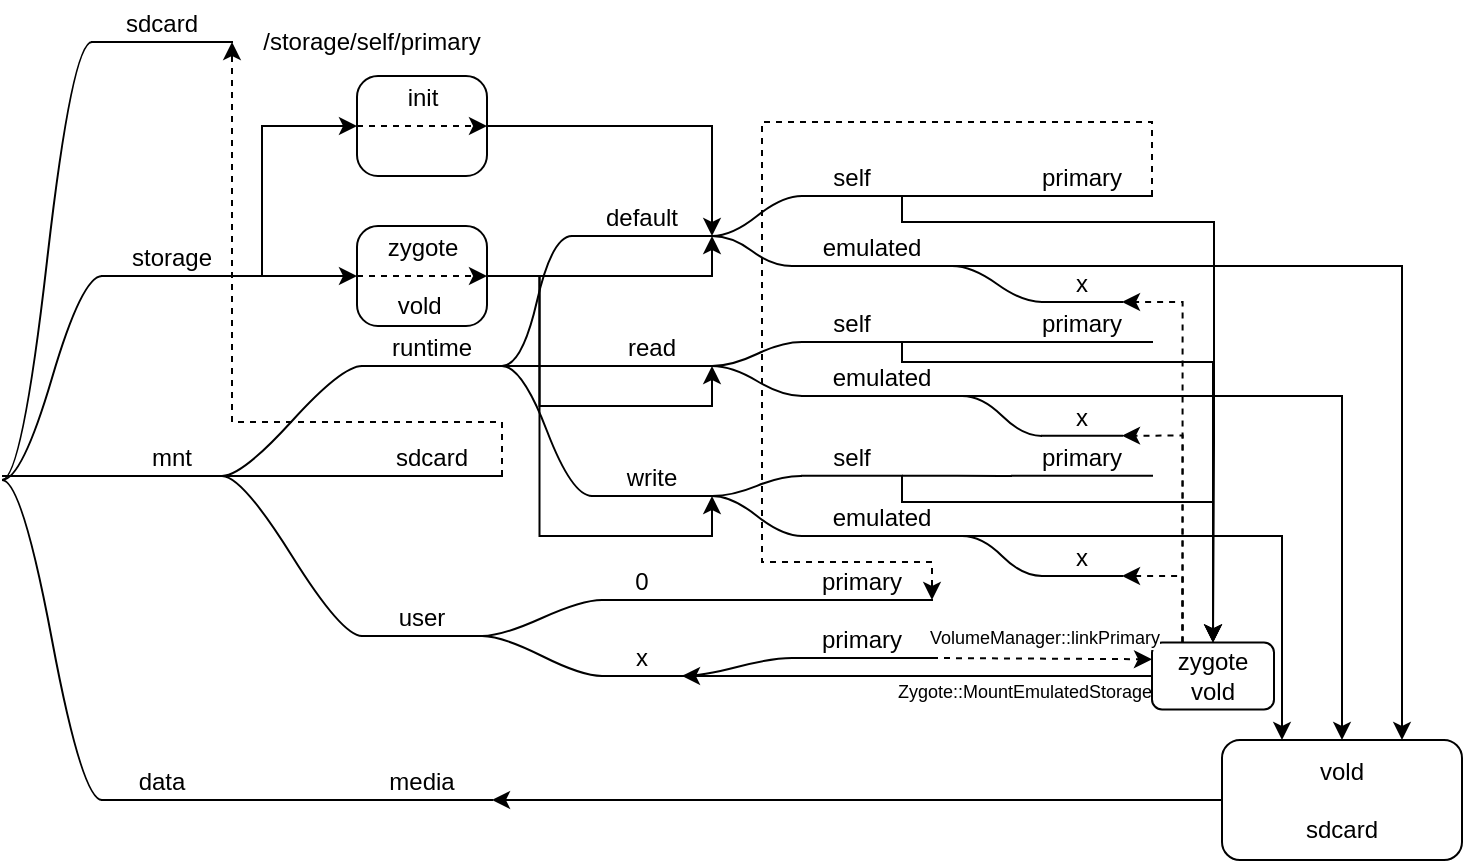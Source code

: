 <mxfile version="13.8.5" type="github">
  <diagram id="6JwGHGVocwXZkzMCrswH" name="Page-1">
    <mxGraphModel dx="513" dy="408" grid="1" gridSize="10" guides="1" tooltips="1" connect="1" arrows="1" fold="1" page="1" pageScale="1" pageWidth="850" pageHeight="1100" math="0" shadow="0">
      <root>
        <mxCell id="0" />
        <mxCell id="1" parent="0" />
        <mxCell id="CsnrQh9HoF27jer_LtWM-1" value="sdcard" style="whiteSpace=wrap;html=1;shape=partialRectangle;top=0;left=0;bottom=1;right=0;points=[[0,1],[1,1]];fillColor=none;align=center;verticalAlign=bottom;routingCenterY=0.5;snapToPoint=1;recursiveResize=0;autosize=1;treeFolding=1;treeMoving=1;newEdgeStyle={&quot;edgeStyle&quot;:&quot;entityRelationEdgeStyle&quot;,&quot;startArrow&quot;:&quot;none&quot;,&quot;endArrow&quot;:&quot;none&quot;,&quot;segment&quot;:10,&quot;curved&quot;:1};" vertex="1" parent="1">
          <mxGeometry x="85" y="30" width="70" height="20" as="geometry" />
        </mxCell>
        <mxCell id="CsnrQh9HoF27jer_LtWM-2" value="" style="edgeStyle=entityRelationEdgeStyle;startArrow=none;endArrow=none;segment=10;curved=1;" edge="1" target="CsnrQh9HoF27jer_LtWM-1" parent="1">
          <mxGeometry relative="1" as="geometry">
            <mxPoint x="40" y="269" as="sourcePoint" />
          </mxGeometry>
        </mxCell>
        <mxCell id="CsnrQh9HoF27jer_LtWM-42" style="edgeStyle=orthogonalEdgeStyle;rounded=0;orthogonalLoop=1;jettySize=auto;html=1;exitX=1;exitY=1;exitDx=0;exitDy=0;entryX=0;entryY=0.5;entryDx=0;entryDy=0;" edge="1" parent="1" source="CsnrQh9HoF27jer_LtWM-3" target="CsnrQh9HoF27jer_LtWM-41">
          <mxGeometry relative="1" as="geometry">
            <Array as="points">
              <mxPoint x="170" y="167" />
              <mxPoint x="170" y="92" />
            </Array>
          </mxGeometry>
        </mxCell>
        <mxCell id="CsnrQh9HoF27jer_LtWM-47" style="edgeStyle=orthogonalEdgeStyle;rounded=0;orthogonalLoop=1;jettySize=auto;html=1;exitX=1;exitY=1;exitDx=0;exitDy=0;entryX=0;entryY=0.5;entryDx=0;entryDy=0;" edge="1" parent="1" source="CsnrQh9HoF27jer_LtWM-3" target="CsnrQh9HoF27jer_LtWM-46">
          <mxGeometry relative="1" as="geometry">
            <Array as="points">
              <mxPoint x="200" y="167" />
              <mxPoint x="200" y="167" />
            </Array>
          </mxGeometry>
        </mxCell>
        <mxCell id="CsnrQh9HoF27jer_LtWM-3" value="storage" style="whiteSpace=wrap;html=1;shape=partialRectangle;top=0;left=0;bottom=1;right=0;points=[[0,1],[1,1]];fillColor=none;align=center;verticalAlign=bottom;routingCenterY=0.5;snapToPoint=1;recursiveResize=0;autosize=1;treeFolding=1;treeMoving=1;newEdgeStyle={&quot;edgeStyle&quot;:&quot;entityRelationEdgeStyle&quot;,&quot;startArrow&quot;:&quot;none&quot;,&quot;endArrow&quot;:&quot;none&quot;,&quot;segment&quot;:10,&quot;curved&quot;:1};" vertex="1" parent="1">
          <mxGeometry x="90" y="137" width="70" height="30" as="geometry" />
        </mxCell>
        <mxCell id="CsnrQh9HoF27jer_LtWM-4" value="" style="edgeStyle=entityRelationEdgeStyle;startArrow=none;endArrow=none;segment=10;curved=1;" edge="1" target="CsnrQh9HoF27jer_LtWM-3" parent="1">
          <mxGeometry relative="1" as="geometry">
            <mxPoint x="40" y="269" as="sourcePoint" />
          </mxGeometry>
        </mxCell>
        <mxCell id="CsnrQh9HoF27jer_LtWM-5" value="mnt" style="whiteSpace=wrap;html=1;shape=partialRectangle;top=0;left=0;bottom=1;right=0;points=[[0,1],[1,1]];fillColor=none;align=center;verticalAlign=bottom;routingCenterY=0.5;snapToPoint=1;recursiveResize=0;autosize=1;treeFolding=1;treeMoving=1;newEdgeStyle={&quot;edgeStyle&quot;:&quot;entityRelationEdgeStyle&quot;,&quot;startArrow&quot;:&quot;none&quot;,&quot;endArrow&quot;:&quot;none&quot;,&quot;segment&quot;:10,&quot;curved&quot;:1};" vertex="1" parent="1">
          <mxGeometry x="100" y="247" width="50" height="20" as="geometry" />
        </mxCell>
        <mxCell id="CsnrQh9HoF27jer_LtWM-6" value="" style="edgeStyle=entityRelationEdgeStyle;startArrow=none;endArrow=none;segment=10;curved=1;" edge="1" target="CsnrQh9HoF27jer_LtWM-5" parent="1">
          <mxGeometry relative="1" as="geometry">
            <mxPoint x="40" y="267" as="sourcePoint" />
          </mxGeometry>
        </mxCell>
        <mxCell id="CsnrQh9HoF27jer_LtWM-7" value="data" style="whiteSpace=wrap;html=1;shape=partialRectangle;top=0;left=0;bottom=1;right=0;points=[[0,1],[1,1]];fillColor=none;align=center;verticalAlign=bottom;routingCenterY=0.5;snapToPoint=1;recursiveResize=0;autosize=1;treeFolding=1;treeMoving=1;newEdgeStyle={&quot;edgeStyle&quot;:&quot;entityRelationEdgeStyle&quot;,&quot;startArrow&quot;:&quot;none&quot;,&quot;endArrow&quot;:&quot;none&quot;,&quot;segment&quot;:10,&quot;curved&quot;:1};" vertex="1" parent="1">
          <mxGeometry x="90" y="409" width="60" height="20" as="geometry" />
        </mxCell>
        <mxCell id="CsnrQh9HoF27jer_LtWM-8" value="" style="edgeStyle=entityRelationEdgeStyle;startArrow=none;endArrow=none;segment=10;curved=1;" edge="1" target="CsnrQh9HoF27jer_LtWM-7" parent="1">
          <mxGeometry relative="1" as="geometry">
            <mxPoint x="40" y="269" as="sourcePoint" />
          </mxGeometry>
        </mxCell>
        <mxCell id="CsnrQh9HoF27jer_LtWM-9" value="user" style="whiteSpace=wrap;html=1;shape=partialRectangle;top=0;left=0;bottom=1;right=0;points=[[0,1],[1,1]];fillColor=none;align=center;verticalAlign=bottom;routingCenterY=0.5;snapToPoint=1;recursiveResize=0;autosize=1;treeFolding=1;treeMoving=1;newEdgeStyle={&quot;edgeStyle&quot;:&quot;entityRelationEdgeStyle&quot;,&quot;startArrow&quot;:&quot;none&quot;,&quot;endArrow&quot;:&quot;none&quot;,&quot;segment&quot;:10,&quot;curved&quot;:1};" vertex="1" parent="1">
          <mxGeometry x="220" y="327.0" width="60" height="20" as="geometry" />
        </mxCell>
        <mxCell id="CsnrQh9HoF27jer_LtWM-10" value="" style="edgeStyle=entityRelationEdgeStyle;startArrow=none;endArrow=none;segment=10;curved=1;exitX=1;exitY=1;exitDx=0;exitDy=0;" edge="1" target="CsnrQh9HoF27jer_LtWM-9" parent="1" source="CsnrQh9HoF27jer_LtWM-5">
          <mxGeometry relative="1" as="geometry">
            <mxPoint x="165" y="387.0" as="sourcePoint" />
          </mxGeometry>
        </mxCell>
        <mxCell id="CsnrQh9HoF27jer_LtWM-106" style="edgeStyle=orthogonalEdgeStyle;rounded=0;orthogonalLoop=1;jettySize=auto;html=1;exitX=1;exitY=1;exitDx=0;exitDy=0;entryX=1;entryY=1;entryDx=0;entryDy=0;startArrow=none;startFill=0;endArrow=classic;endFill=1;dashed=1;" edge="1" parent="1" source="CsnrQh9HoF27jer_LtWM-11" target="CsnrQh9HoF27jer_LtWM-1">
          <mxGeometry relative="1" as="geometry">
            <Array as="points">
              <mxPoint x="290" y="240" />
              <mxPoint x="155" y="240" />
            </Array>
          </mxGeometry>
        </mxCell>
        <mxCell id="CsnrQh9HoF27jer_LtWM-11" value="sdcard" style="whiteSpace=wrap;html=1;shape=partialRectangle;top=0;left=0;bottom=1;right=0;points=[[0,1],[1,1]];fillColor=none;align=center;verticalAlign=bottom;routingCenterY=0.5;snapToPoint=1;recursiveResize=0;autosize=1;treeFolding=1;treeMoving=1;newEdgeStyle={&quot;edgeStyle&quot;:&quot;entityRelationEdgeStyle&quot;,&quot;startArrow&quot;:&quot;none&quot;,&quot;endArrow&quot;:&quot;none&quot;,&quot;segment&quot;:10,&quot;curved&quot;:1};" vertex="1" parent="1">
          <mxGeometry x="220" y="246.83" width="70" height="20.17" as="geometry" />
        </mxCell>
        <mxCell id="CsnrQh9HoF27jer_LtWM-12" value="" style="edgeStyle=entityRelationEdgeStyle;startArrow=none;endArrow=none;segment=10;curved=1;" edge="1" target="CsnrQh9HoF27jer_LtWM-11" parent="1">
          <mxGeometry relative="1" as="geometry">
            <mxPoint x="150" y="267" as="sourcePoint" />
          </mxGeometry>
        </mxCell>
        <mxCell id="CsnrQh9HoF27jer_LtWM-13" value="runtime" style="whiteSpace=wrap;html=1;shape=partialRectangle;top=0;left=0;bottom=1;right=0;points=[[0,1],[1,1]];fillColor=none;align=center;verticalAlign=bottom;routingCenterY=0.5;snapToPoint=1;recursiveResize=0;autosize=1;treeFolding=1;treeMoving=1;newEdgeStyle={&quot;edgeStyle&quot;:&quot;entityRelationEdgeStyle&quot;,&quot;startArrow&quot;:&quot;none&quot;,&quot;endArrow&quot;:&quot;none&quot;,&quot;segment&quot;:10,&quot;curved&quot;:1};" vertex="1" parent="1">
          <mxGeometry x="220" y="192" width="70" height="20" as="geometry" />
        </mxCell>
        <mxCell id="CsnrQh9HoF27jer_LtWM-14" value="" style="edgeStyle=entityRelationEdgeStyle;startArrow=none;endArrow=none;segment=10;curved=1;exitX=1;exitY=1;exitDx=0;exitDy=0;" edge="1" target="CsnrQh9HoF27jer_LtWM-13" parent="1" source="CsnrQh9HoF27jer_LtWM-5">
          <mxGeometry relative="1" as="geometry">
            <mxPoint x="150" y="191.83" as="sourcePoint" />
          </mxGeometry>
        </mxCell>
        <mxCell id="CsnrQh9HoF27jer_LtWM-15" value="0" style="whiteSpace=wrap;html=1;shape=partialRectangle;top=0;left=0;bottom=1;right=0;points=[[0,1],[1,1]];fillColor=none;align=center;verticalAlign=bottom;routingCenterY=0.5;snapToPoint=1;recursiveResize=0;autosize=1;treeFolding=1;treeMoving=1;newEdgeStyle={&quot;edgeStyle&quot;:&quot;entityRelationEdgeStyle&quot;,&quot;startArrow&quot;:&quot;none&quot;,&quot;endArrow&quot;:&quot;none&quot;,&quot;segment&quot;:10,&quot;curved&quot;:1};" vertex="1" parent="1">
          <mxGeometry x="340" y="309" width="40" height="20" as="geometry" />
        </mxCell>
        <mxCell id="CsnrQh9HoF27jer_LtWM-16" value="" style="edgeStyle=entityRelationEdgeStyle;startArrow=none;endArrow=none;segment=10;curved=1;exitX=1;exitY=1;exitDx=0;exitDy=0;" edge="1" target="CsnrQh9HoF27jer_LtWM-15" parent="1" source="CsnrQh9HoF27jer_LtWM-9">
          <mxGeometry relative="1" as="geometry">
            <mxPoint x="295" y="387.0" as="sourcePoint" />
          </mxGeometry>
        </mxCell>
        <mxCell id="CsnrQh9HoF27jer_LtWM-90" style="edgeStyle=orthogonalEdgeStyle;rounded=0;orthogonalLoop=1;jettySize=auto;html=1;entryX=0;entryY=0.5;entryDx=0;entryDy=0;startArrow=classic;startFill=1;endArrow=none;endFill=0;exitX=1;exitY=1;exitDx=0;exitDy=0;" edge="1" parent="1" source="CsnrQh9HoF27jer_LtWM-17" target="CsnrQh9HoF27jer_LtWM-81">
          <mxGeometry relative="1" as="geometry">
            <mxPoint x="500" y="367" as="sourcePoint" />
            <Array as="points">
              <mxPoint x="440" y="367" />
              <mxPoint x="440" y="367" />
            </Array>
          </mxGeometry>
        </mxCell>
        <mxCell id="CsnrQh9HoF27jer_LtWM-107" value="&lt;font style=&quot;font-size: 9px&quot;&gt;Zygote::MountEmulatedStorage&lt;/font&gt;" style="edgeLabel;html=1;align=center;verticalAlign=middle;resizable=0;points=[];rotation=0;" vertex="1" connectable="0" parent="CsnrQh9HoF27jer_LtWM-90">
          <mxGeometry x="0.003" y="-3" relative="1" as="geometry">
            <mxPoint x="52.5" y="4" as="offset" />
          </mxGeometry>
        </mxCell>
        <mxCell id="CsnrQh9HoF27jer_LtWM-17" value="x" style="whiteSpace=wrap;html=1;shape=partialRectangle;top=0;left=0;bottom=1;right=0;points=[[0,1],[1,1]];fillColor=none;align=center;verticalAlign=bottom;routingCenterY=0.5;snapToPoint=1;recursiveResize=0;autosize=1;treeFolding=1;treeMoving=1;newEdgeStyle={&quot;edgeStyle&quot;:&quot;entityRelationEdgeStyle&quot;,&quot;startArrow&quot;:&quot;none&quot;,&quot;endArrow&quot;:&quot;none&quot;,&quot;segment&quot;:10,&quot;curved&quot;:1};" vertex="1" parent="1">
          <mxGeometry x="340" y="347.0" width="40" height="20" as="geometry" />
        </mxCell>
        <mxCell id="CsnrQh9HoF27jer_LtWM-18" value="" style="edgeStyle=entityRelationEdgeStyle;startArrow=none;endArrow=none;segment=10;curved=1;exitX=1;exitY=1;exitDx=0;exitDy=0;" edge="1" target="CsnrQh9HoF27jer_LtWM-17" parent="1" source="CsnrQh9HoF27jer_LtWM-9">
          <mxGeometry relative="1" as="geometry">
            <mxPoint x="295" y="387.0" as="sourcePoint" />
          </mxGeometry>
        </mxCell>
        <mxCell id="CsnrQh9HoF27jer_LtWM-19" value="default" style="whiteSpace=wrap;html=1;shape=partialRectangle;top=0;left=0;bottom=1;right=0;points=[[0,1],[1,1]];fillColor=none;align=center;verticalAlign=bottom;routingCenterY=0.5;snapToPoint=1;recursiveResize=0;autosize=1;treeFolding=1;treeMoving=1;newEdgeStyle={&quot;edgeStyle&quot;:&quot;entityRelationEdgeStyle&quot;,&quot;startArrow&quot;:&quot;none&quot;,&quot;endArrow&quot;:&quot;none&quot;,&quot;segment&quot;:10,&quot;curved&quot;:1};" vertex="1" parent="1">
          <mxGeometry x="325" y="127" width="70" height="20" as="geometry" />
        </mxCell>
        <mxCell id="CsnrQh9HoF27jer_LtWM-20" value="" style="edgeStyle=entityRelationEdgeStyle;startArrow=none;endArrow=none;segment=10;curved=1;exitX=1;exitY=1;exitDx=0;exitDy=0;" edge="1" target="CsnrQh9HoF27jer_LtWM-19" parent="1" source="CsnrQh9HoF27jer_LtWM-13">
          <mxGeometry relative="1" as="geometry">
            <mxPoint x="285" y="227" as="sourcePoint" />
          </mxGeometry>
        </mxCell>
        <mxCell id="CsnrQh9HoF27jer_LtWM-21" value="read" style="whiteSpace=wrap;html=1;shape=partialRectangle;top=0;left=0;bottom=1;right=0;points=[[0,1],[1,1]];fillColor=none;align=center;verticalAlign=bottom;routingCenterY=0.5;snapToPoint=1;recursiveResize=0;autosize=1;treeFolding=1;treeMoving=1;newEdgeStyle={&quot;edgeStyle&quot;:&quot;entityRelationEdgeStyle&quot;,&quot;startArrow&quot;:&quot;none&quot;,&quot;endArrow&quot;:&quot;none&quot;,&quot;segment&quot;:10,&quot;curved&quot;:1};" vertex="1" parent="1">
          <mxGeometry x="335" y="192" width="60" height="20" as="geometry" />
        </mxCell>
        <mxCell id="CsnrQh9HoF27jer_LtWM-22" value="" style="edgeStyle=entityRelationEdgeStyle;startArrow=none;endArrow=none;segment=10;curved=1;exitX=1;exitY=1;exitDx=0;exitDy=0;" edge="1" target="CsnrQh9HoF27jer_LtWM-21" parent="1" source="CsnrQh9HoF27jer_LtWM-13">
          <mxGeometry relative="1" as="geometry">
            <mxPoint x="290" y="227" as="sourcePoint" />
          </mxGeometry>
        </mxCell>
        <mxCell id="CsnrQh9HoF27jer_LtWM-23" value="write" style="whiteSpace=wrap;html=1;shape=partialRectangle;top=0;left=0;bottom=1;right=0;points=[[0,1],[1,1]];fillColor=none;align=center;verticalAlign=bottom;routingCenterY=0.5;snapToPoint=1;recursiveResize=0;autosize=1;treeFolding=1;treeMoving=1;newEdgeStyle={&quot;edgeStyle&quot;:&quot;entityRelationEdgeStyle&quot;,&quot;startArrow&quot;:&quot;none&quot;,&quot;endArrow&quot;:&quot;none&quot;,&quot;segment&quot;:10,&quot;curved&quot;:1};" vertex="1" parent="1">
          <mxGeometry x="335" y="257" width="60" height="20" as="geometry" />
        </mxCell>
        <mxCell id="CsnrQh9HoF27jer_LtWM-24" value="" style="edgeStyle=entityRelationEdgeStyle;startArrow=none;endArrow=none;segment=10;curved=1;exitX=1;exitY=1;exitDx=0;exitDy=0;" edge="1" target="CsnrQh9HoF27jer_LtWM-23" parent="1" source="CsnrQh9HoF27jer_LtWM-13">
          <mxGeometry relative="1" as="geometry">
            <mxPoint x="290" y="297" as="sourcePoint" />
          </mxGeometry>
        </mxCell>
        <mxCell id="CsnrQh9HoF27jer_LtWM-25" value="self" style="whiteSpace=wrap;html=1;shape=partialRectangle;top=0;left=0;bottom=1;right=0;points=[[0,1],[1,1]];fillColor=none;align=center;verticalAlign=bottom;routingCenterY=0.5;snapToPoint=1;recursiveResize=0;autosize=1;treeFolding=1;treeMoving=1;newEdgeStyle={&quot;edgeStyle&quot;:&quot;entityRelationEdgeStyle&quot;,&quot;startArrow&quot;:&quot;none&quot;,&quot;endArrow&quot;:&quot;none&quot;,&quot;segment&quot;:10,&quot;curved&quot;:1};" vertex="1" parent="1">
          <mxGeometry x="440" y="107" width="50" height="20" as="geometry" />
        </mxCell>
        <mxCell id="CsnrQh9HoF27jer_LtWM-26" value="" style="edgeStyle=entityRelationEdgeStyle;startArrow=none;endArrow=none;segment=10;curved=1;exitX=1;exitY=1;exitDx=0;exitDy=0;" edge="1" target="CsnrQh9HoF27jer_LtWM-25" parent="1" source="CsnrQh9HoF27jer_LtWM-19">
          <mxGeometry relative="1" as="geometry">
            <mxPoint x="395" y="207" as="sourcePoint" />
          </mxGeometry>
        </mxCell>
        <mxCell id="CsnrQh9HoF27jer_LtWM-72" style="edgeStyle=orthogonalEdgeStyle;rounded=0;orthogonalLoop=1;jettySize=auto;html=1;exitX=1;exitY=1;exitDx=0;exitDy=0;entryX=0.75;entryY=0;entryDx=0;entryDy=0;" edge="1" parent="1" source="CsnrQh9HoF27jer_LtWM-27" target="CsnrQh9HoF27jer_LtWM-56">
          <mxGeometry relative="1" as="geometry">
            <Array as="points">
              <mxPoint x="740" y="162" />
            </Array>
          </mxGeometry>
        </mxCell>
        <mxCell id="CsnrQh9HoF27jer_LtWM-27" value="emulated" style="whiteSpace=wrap;html=1;shape=partialRectangle;top=0;left=0;bottom=1;right=0;points=[[0,1],[1,1]];fillColor=none;align=center;verticalAlign=bottom;routingCenterY=0.5;snapToPoint=1;recursiveResize=0;autosize=1;treeFolding=1;treeMoving=1;newEdgeStyle={&quot;edgeStyle&quot;:&quot;entityRelationEdgeStyle&quot;,&quot;startArrow&quot;:&quot;none&quot;,&quot;endArrow&quot;:&quot;none&quot;,&quot;segment&quot;:10,&quot;curved&quot;:1};" vertex="1" parent="1">
          <mxGeometry x="435" y="142" width="80" height="20" as="geometry" />
        </mxCell>
        <mxCell id="CsnrQh9HoF27jer_LtWM-28" value="" style="edgeStyle=entityRelationEdgeStyle;startArrow=none;endArrow=none;segment=10;curved=1;exitX=1;exitY=1;exitDx=0;exitDy=0;" edge="1" target="CsnrQh9HoF27jer_LtWM-27" parent="1" source="CsnrQh9HoF27jer_LtWM-19">
          <mxGeometry relative="1" as="geometry">
            <mxPoint x="365" y="327" as="sourcePoint" />
          </mxGeometry>
        </mxCell>
        <mxCell id="CsnrQh9HoF27jer_LtWM-29" value="self" style="whiteSpace=wrap;html=1;shape=partialRectangle;top=0;left=0;bottom=1;right=0;points=[[0,1],[1,1]];fillColor=none;align=center;verticalAlign=bottom;routingCenterY=0.5;snapToPoint=1;recursiveResize=0;autosize=1;treeFolding=1;treeMoving=1;newEdgeStyle={&quot;edgeStyle&quot;:&quot;entityRelationEdgeStyle&quot;,&quot;startArrow&quot;:&quot;none&quot;,&quot;endArrow&quot;:&quot;none&quot;,&quot;segment&quot;:10,&quot;curved&quot;:1};" vertex="1" parent="1">
          <mxGeometry x="440" y="180" width="50" height="20" as="geometry" />
        </mxCell>
        <mxCell id="CsnrQh9HoF27jer_LtWM-30" value="" style="edgeStyle=entityRelationEdgeStyle;startArrow=none;endArrow=none;segment=10;curved=1;exitX=1;exitY=1;exitDx=0;exitDy=0;" edge="1" parent="1" target="CsnrQh9HoF27jer_LtWM-29" source="CsnrQh9HoF27jer_LtWM-21">
          <mxGeometry relative="1" as="geometry">
            <mxPoint x="395" y="247" as="sourcePoint" />
          </mxGeometry>
        </mxCell>
        <mxCell id="CsnrQh9HoF27jer_LtWM-71" style="edgeStyle=orthogonalEdgeStyle;rounded=0;orthogonalLoop=1;jettySize=auto;html=1;exitX=1;exitY=1;exitDx=0;exitDy=0;entryX=0.5;entryY=0;entryDx=0;entryDy=0;" edge="1" parent="1" source="CsnrQh9HoF27jer_LtWM-31" target="CsnrQh9HoF27jer_LtWM-56">
          <mxGeometry relative="1" as="geometry">
            <Array as="points">
              <mxPoint x="710" y="227" />
            </Array>
          </mxGeometry>
        </mxCell>
        <mxCell id="CsnrQh9HoF27jer_LtWM-31" value="emulated" style="whiteSpace=wrap;html=1;shape=partialRectangle;top=0;left=0;bottom=1;right=0;points=[[0,1],[1,1]];fillColor=none;align=center;verticalAlign=bottom;routingCenterY=0.5;snapToPoint=1;recursiveResize=0;autosize=1;treeFolding=1;treeMoving=1;newEdgeStyle={&quot;edgeStyle&quot;:&quot;entityRelationEdgeStyle&quot;,&quot;startArrow&quot;:&quot;none&quot;,&quot;endArrow&quot;:&quot;none&quot;,&quot;segment&quot;:10,&quot;curved&quot;:1};" vertex="1" parent="1">
          <mxGeometry x="440" y="207" width="80" height="20" as="geometry" />
        </mxCell>
        <mxCell id="CsnrQh9HoF27jer_LtWM-32" value="" style="edgeStyle=entityRelationEdgeStyle;startArrow=none;endArrow=none;segment=10;curved=1;exitX=1;exitY=1;exitDx=0;exitDy=0;" edge="1" parent="1" target="CsnrQh9HoF27jer_LtWM-31" source="CsnrQh9HoF27jer_LtWM-21">
          <mxGeometry relative="1" as="geometry">
            <mxPoint x="395" y="247" as="sourcePoint" />
          </mxGeometry>
        </mxCell>
        <mxCell id="CsnrQh9HoF27jer_LtWM-33" value="self" style="whiteSpace=wrap;html=1;shape=partialRectangle;top=0;left=0;bottom=1;right=0;points=[[0,1],[1,1]];fillColor=none;align=center;verticalAlign=bottom;routingCenterY=0.5;snapToPoint=1;recursiveResize=0;autosize=1;treeFolding=1;treeMoving=1;newEdgeStyle={&quot;edgeStyle&quot;:&quot;entityRelationEdgeStyle&quot;,&quot;startArrow&quot;:&quot;none&quot;,&quot;endArrow&quot;:&quot;none&quot;,&quot;segment&quot;:10,&quot;curved&quot;:1};" vertex="1" parent="1">
          <mxGeometry x="440" y="246.83" width="50" height="20" as="geometry" />
        </mxCell>
        <mxCell id="CsnrQh9HoF27jer_LtWM-34" value="" style="edgeStyle=entityRelationEdgeStyle;startArrow=none;endArrow=none;segment=10;curved=1;exitX=1;exitY=1;exitDx=0;exitDy=0;" edge="1" parent="1" target="CsnrQh9HoF27jer_LtWM-33" source="CsnrQh9HoF27jer_LtWM-23">
          <mxGeometry relative="1" as="geometry">
            <mxPoint x="395" y="286.83" as="sourcePoint" />
          </mxGeometry>
        </mxCell>
        <mxCell id="CsnrQh9HoF27jer_LtWM-70" style="edgeStyle=orthogonalEdgeStyle;rounded=0;orthogonalLoop=1;jettySize=auto;html=1;exitX=1;exitY=1;exitDx=0;exitDy=0;entryX=0.25;entryY=0;entryDx=0;entryDy=0;" edge="1" parent="1" source="CsnrQh9HoF27jer_LtWM-35" target="CsnrQh9HoF27jer_LtWM-56">
          <mxGeometry relative="1" as="geometry">
            <Array as="points">
              <mxPoint x="680" y="297" />
            </Array>
          </mxGeometry>
        </mxCell>
        <mxCell id="CsnrQh9HoF27jer_LtWM-35" value="emulated" style="whiteSpace=wrap;html=1;shape=partialRectangle;top=0;left=0;bottom=1;right=0;points=[[0,1],[1,1]];fillColor=none;align=center;verticalAlign=bottom;routingCenterY=0.5;snapToPoint=1;recursiveResize=0;autosize=1;treeFolding=1;treeMoving=1;newEdgeStyle={&quot;edgeStyle&quot;:&quot;entityRelationEdgeStyle&quot;,&quot;startArrow&quot;:&quot;none&quot;,&quot;endArrow&quot;:&quot;none&quot;,&quot;segment&quot;:10,&quot;curved&quot;:1};" vertex="1" parent="1">
          <mxGeometry x="440" y="277" width="80" height="20" as="geometry" />
        </mxCell>
        <mxCell id="CsnrQh9HoF27jer_LtWM-36" value="" style="edgeStyle=entityRelationEdgeStyle;startArrow=none;endArrow=none;segment=10;curved=1;exitX=1;exitY=1;exitDx=0;exitDy=0;" edge="1" parent="1" target="CsnrQh9HoF27jer_LtWM-35" source="CsnrQh9HoF27jer_LtWM-23">
          <mxGeometry relative="1" as="geometry">
            <mxPoint x="395" y="286.83" as="sourcePoint" />
          </mxGeometry>
        </mxCell>
        <mxCell id="CsnrQh9HoF27jer_LtWM-59" style="edgeStyle=orthogonalEdgeStyle;rounded=0;orthogonalLoop=1;jettySize=auto;html=1;exitX=1;exitY=1;exitDx=0;exitDy=0;entryX=0;entryY=0.5;entryDx=0;entryDy=0;startArrow=classic;startFill=1;endArrow=none;endFill=0;" edge="1" parent="1" source="CsnrQh9HoF27jer_LtWM-37" target="CsnrQh9HoF27jer_LtWM-56">
          <mxGeometry relative="1" as="geometry">
            <Array as="points">
              <mxPoint x="350" y="429" />
              <mxPoint x="350" y="429" />
            </Array>
          </mxGeometry>
        </mxCell>
        <mxCell id="CsnrQh9HoF27jer_LtWM-37" value="media" style="whiteSpace=wrap;html=1;shape=partialRectangle;top=0;left=0;bottom=1;right=0;points=[[0,1],[1,1]];fillColor=none;align=center;verticalAlign=bottom;routingCenterY=0.5;snapToPoint=1;recursiveResize=0;autosize=1;treeFolding=1;treeMoving=1;newEdgeStyle={&quot;edgeStyle&quot;:&quot;entityRelationEdgeStyle&quot;,&quot;startArrow&quot;:&quot;none&quot;,&quot;endArrow&quot;:&quot;none&quot;,&quot;segment&quot;:10,&quot;curved&quot;:1};" vertex="1" parent="1">
          <mxGeometry x="215" y="409" width="70" height="20" as="geometry" />
        </mxCell>
        <mxCell id="CsnrQh9HoF27jer_LtWM-38" value="" style="edgeStyle=entityRelationEdgeStyle;startArrow=none;endArrow=none;segment=10;curved=1;exitX=1;exitY=1;exitDx=0;exitDy=0;" edge="1" target="CsnrQh9HoF27jer_LtWM-37" parent="1" source="CsnrQh9HoF27jer_LtWM-7">
          <mxGeometry relative="1" as="geometry">
            <mxPoint x="150" y="434" as="sourcePoint" />
          </mxGeometry>
        </mxCell>
        <mxCell id="CsnrQh9HoF27jer_LtWM-44" style="edgeStyle=orthogonalEdgeStyle;rounded=0;orthogonalLoop=1;jettySize=auto;html=1;exitX=1;exitY=0.5;exitDx=0;exitDy=0;entryX=1;entryY=1;entryDx=0;entryDy=0;" edge="1" parent="1" source="CsnrQh9HoF27jer_LtWM-41" target="CsnrQh9HoF27jer_LtWM-19">
          <mxGeometry relative="1" as="geometry">
            <Array as="points">
              <mxPoint x="395" y="92" />
            </Array>
          </mxGeometry>
        </mxCell>
        <mxCell id="CsnrQh9HoF27jer_LtWM-41" value="init&lt;br&gt;&lt;br&gt;&amp;nbsp;" style="rounded=1;whiteSpace=wrap;html=1;arcSize=21;" vertex="1" parent="1">
          <mxGeometry x="217.5" y="67" width="65" height="50" as="geometry" />
        </mxCell>
        <mxCell id="CsnrQh9HoF27jer_LtWM-43" style="edgeStyle=orthogonalEdgeStyle;rounded=0;orthogonalLoop=1;jettySize=auto;html=1;exitX=0;exitY=0.5;exitDx=0;exitDy=0;entryX=1;entryY=0.5;entryDx=0;entryDy=0;dashed=1;" edge="1" parent="1" source="CsnrQh9HoF27jer_LtWM-41" target="CsnrQh9HoF27jer_LtWM-41">
          <mxGeometry relative="1" as="geometry">
            <Array as="points">
              <mxPoint x="250" y="92" />
              <mxPoint x="250" y="92" />
            </Array>
          </mxGeometry>
        </mxCell>
        <mxCell id="CsnrQh9HoF27jer_LtWM-51" style="edgeStyle=orthogonalEdgeStyle;rounded=0;orthogonalLoop=1;jettySize=auto;html=1;exitX=1;exitY=0.5;exitDx=0;exitDy=0;entryX=1;entryY=1;entryDx=0;entryDy=0;" edge="1" parent="1" source="CsnrQh9HoF27jer_LtWM-46" target="CsnrQh9HoF27jer_LtWM-19">
          <mxGeometry relative="1" as="geometry">
            <mxPoint x="370" y="159" as="targetPoint" />
            <Array as="points">
              <mxPoint x="395" y="167" />
            </Array>
          </mxGeometry>
        </mxCell>
        <mxCell id="CsnrQh9HoF27jer_LtWM-52" style="edgeStyle=orthogonalEdgeStyle;rounded=0;orthogonalLoop=1;jettySize=auto;html=1;exitX=1;exitY=0.5;exitDx=0;exitDy=0;entryX=1;entryY=1;entryDx=0;entryDy=0;" edge="1" parent="1" source="CsnrQh9HoF27jer_LtWM-46" target="CsnrQh9HoF27jer_LtWM-21">
          <mxGeometry relative="1" as="geometry" />
        </mxCell>
        <mxCell id="CsnrQh9HoF27jer_LtWM-53" style="edgeStyle=orthogonalEdgeStyle;rounded=0;orthogonalLoop=1;jettySize=auto;html=1;exitX=1;exitY=0.5;exitDx=0;exitDy=0;entryX=1;entryY=1;entryDx=0;entryDy=0;" edge="1" parent="1" source="CsnrQh9HoF27jer_LtWM-46" target="CsnrQh9HoF27jer_LtWM-23">
          <mxGeometry relative="1" as="geometry" />
        </mxCell>
        <mxCell id="CsnrQh9HoF27jer_LtWM-46" value="zygote&lt;br&gt;&lt;br&gt;vold&amp;nbsp;" style="rounded=1;whiteSpace=wrap;html=1;arcSize=21;" vertex="1" parent="1">
          <mxGeometry x="217.5" y="142" width="65" height="50" as="geometry" />
        </mxCell>
        <mxCell id="CsnrQh9HoF27jer_LtWM-55" style="edgeStyle=orthogonalEdgeStyle;rounded=0;orthogonalLoop=1;jettySize=auto;html=1;exitX=0;exitY=0.5;exitDx=0;exitDy=0;entryX=1;entryY=0.5;entryDx=0;entryDy=0;dashed=1;" edge="1" parent="1" source="CsnrQh9HoF27jer_LtWM-46" target="CsnrQh9HoF27jer_LtWM-46">
          <mxGeometry relative="1" as="geometry">
            <Array as="points">
              <mxPoint x="260" y="167" />
              <mxPoint x="260" y="167" />
            </Array>
          </mxGeometry>
        </mxCell>
        <mxCell id="CsnrQh9HoF27jer_LtWM-56" value="vold&lt;br&gt;&lt;br&gt;sdcard" style="rounded=1;whiteSpace=wrap;html=1;" vertex="1" parent="1">
          <mxGeometry x="650" y="399" width="120" height="60" as="geometry" />
        </mxCell>
        <mxCell id="CsnrQh9HoF27jer_LtWM-57" value="primary" style="whiteSpace=wrap;html=1;shape=partialRectangle;top=0;left=0;bottom=1;right=0;points=[[0,1],[1,1]];fillColor=none;align=center;verticalAlign=bottom;routingCenterY=0.5;snapToPoint=1;recursiveResize=0;autosize=1;treeFolding=1;treeMoving=1;newEdgeStyle={&quot;edgeStyle&quot;:&quot;entityRelationEdgeStyle&quot;,&quot;startArrow&quot;:&quot;none&quot;,&quot;endArrow&quot;:&quot;none&quot;,&quot;segment&quot;:10,&quot;curved&quot;:1};" vertex="1" parent="1">
          <mxGeometry x="435" y="309" width="70" height="20" as="geometry" />
        </mxCell>
        <mxCell id="CsnrQh9HoF27jer_LtWM-58" value="" style="edgeStyle=entityRelationEdgeStyle;startArrow=none;endArrow=none;segment=10;curved=1;exitX=1;exitY=1;exitDx=0;exitDy=0;" edge="1" target="CsnrQh9HoF27jer_LtWM-57" parent="1" source="CsnrQh9HoF27jer_LtWM-15">
          <mxGeometry relative="1" as="geometry">
            <mxPoint x="400" y="349" as="sourcePoint" />
          </mxGeometry>
        </mxCell>
        <mxCell id="CsnrQh9HoF27jer_LtWM-68" style="edgeStyle=orthogonalEdgeStyle;rounded=0;orthogonalLoop=1;jettySize=auto;html=1;exitX=1;exitY=1;exitDx=0;exitDy=0;entryX=1;entryY=1;entryDx=0;entryDy=0;dashed=1;" edge="1" parent="1" source="CsnrQh9HoF27jer_LtWM-60" target="CsnrQh9HoF27jer_LtWM-57">
          <mxGeometry relative="1" as="geometry">
            <Array as="points">
              <mxPoint x="615" y="90" />
              <mxPoint x="420" y="90" />
              <mxPoint x="420" y="310" />
              <mxPoint x="505" y="310" />
            </Array>
          </mxGeometry>
        </mxCell>
        <mxCell id="CsnrQh9HoF27jer_LtWM-88" style="edgeStyle=orthogonalEdgeStyle;rounded=0;orthogonalLoop=1;jettySize=auto;html=1;entryX=0.5;entryY=0;entryDx=0;entryDy=0;startArrow=none;startFill=0;endArrow=classic;endFill=1;exitX=1;exitY=1;exitDx=0;exitDy=0;" edge="1" parent="1" source="CsnrQh9HoF27jer_LtWM-25" target="CsnrQh9HoF27jer_LtWM-81">
          <mxGeometry relative="1" as="geometry">
            <mxPoint x="646" y="150" as="sourcePoint" />
            <Array as="points">
              <mxPoint x="490" y="140" />
              <mxPoint x="646" y="140" />
              <mxPoint x="646" y="250" />
            </Array>
          </mxGeometry>
        </mxCell>
        <mxCell id="CsnrQh9HoF27jer_LtWM-60" value="primary" style="whiteSpace=wrap;html=1;shape=partialRectangle;top=0;left=0;bottom=1;right=0;points=[[0,1],[1,1]];fillColor=none;align=center;verticalAlign=bottom;routingCenterY=0.5;snapToPoint=1;recursiveResize=0;autosize=1;treeFolding=1;treeMoving=1;newEdgeStyle={&quot;edgeStyle&quot;:&quot;entityRelationEdgeStyle&quot;,&quot;startArrow&quot;:&quot;none&quot;,&quot;endArrow&quot;:&quot;none&quot;,&quot;segment&quot;:10,&quot;curved&quot;:1};" vertex="1" parent="1">
          <mxGeometry x="545" y="107" width="70" height="20" as="geometry" />
        </mxCell>
        <mxCell id="CsnrQh9HoF27jer_LtWM-61" value="" style="edgeStyle=entityRelationEdgeStyle;startArrow=none;endArrow=none;segment=10;curved=1;exitX=1;exitY=1;exitDx=0;exitDy=0;" edge="1" target="CsnrQh9HoF27jer_LtWM-60" parent="1" source="CsnrQh9HoF27jer_LtWM-25">
          <mxGeometry relative="1" as="geometry">
            <mxPoint x="500" y="127" as="sourcePoint" />
          </mxGeometry>
        </mxCell>
        <mxCell id="CsnrQh9HoF27jer_LtWM-89" style="edgeStyle=orthogonalEdgeStyle;rounded=0;orthogonalLoop=1;jettySize=auto;html=1;exitX=1;exitY=1;exitDx=0;exitDy=0;entryX=0.5;entryY=0;entryDx=0;entryDy=0;startArrow=none;startFill=0;endArrow=classic;endFill=1;" edge="1" parent="1" source="CsnrQh9HoF27jer_LtWM-29" target="CsnrQh9HoF27jer_LtWM-81">
          <mxGeometry relative="1" as="geometry">
            <Array as="points">
              <mxPoint x="490" y="210" />
              <mxPoint x="646" y="210" />
            </Array>
          </mxGeometry>
        </mxCell>
        <mxCell id="CsnrQh9HoF27jer_LtWM-62" value="primary" style="whiteSpace=wrap;html=1;shape=partialRectangle;top=0;left=0;bottom=1;right=0;points=[[0,1],[1,1]];fillColor=none;align=center;verticalAlign=bottom;routingCenterY=0.5;snapToPoint=1;recursiveResize=0;autosize=1;treeFolding=1;treeMoving=1;newEdgeStyle={&quot;edgeStyle&quot;:&quot;entityRelationEdgeStyle&quot;,&quot;startArrow&quot;:&quot;none&quot;,&quot;endArrow&quot;:&quot;none&quot;,&quot;segment&quot;:10,&quot;curved&quot;:1};" vertex="1" parent="1">
          <mxGeometry x="545" y="180" width="70" height="20" as="geometry" />
        </mxCell>
        <mxCell id="CsnrQh9HoF27jer_LtWM-63" value="" style="edgeStyle=entityRelationEdgeStyle;startArrow=none;endArrow=none;segment=10;curved=1;exitX=1;exitY=1;exitDx=0;exitDy=0;" edge="1" parent="1" target="CsnrQh9HoF27jer_LtWM-62" source="CsnrQh9HoF27jer_LtWM-29">
          <mxGeometry relative="1" as="geometry">
            <mxPoint x="490" y="191.17" as="sourcePoint" />
          </mxGeometry>
        </mxCell>
        <mxCell id="CsnrQh9HoF27jer_LtWM-87" style="edgeStyle=orthogonalEdgeStyle;rounded=0;orthogonalLoop=1;jettySize=auto;html=1;exitX=1;exitY=1;exitDx=0;exitDy=0;entryX=0.5;entryY=0;entryDx=0;entryDy=0;startArrow=none;startFill=0;endArrow=classic;endFill=1;" edge="1" parent="1" source="CsnrQh9HoF27jer_LtWM-33" target="CsnrQh9HoF27jer_LtWM-81">
          <mxGeometry relative="1" as="geometry">
            <Array as="points">
              <mxPoint x="490" y="280" />
              <mxPoint x="646" y="280" />
            </Array>
          </mxGeometry>
        </mxCell>
        <mxCell id="CsnrQh9HoF27jer_LtWM-64" value="primary" style="whiteSpace=wrap;html=1;shape=partialRectangle;top=0;left=0;bottom=1;right=0;points=[[0,1],[1,1]];fillColor=none;align=center;verticalAlign=bottom;routingCenterY=0.5;snapToPoint=1;recursiveResize=0;autosize=1;treeFolding=1;treeMoving=1;newEdgeStyle={&quot;edgeStyle&quot;:&quot;entityRelationEdgeStyle&quot;,&quot;startArrow&quot;:&quot;none&quot;,&quot;endArrow&quot;:&quot;none&quot;,&quot;segment&quot;:10,&quot;curved&quot;:1};" vertex="1" parent="1">
          <mxGeometry x="545" y="246.83" width="70" height="20" as="geometry" />
        </mxCell>
        <mxCell id="CsnrQh9HoF27jer_LtWM-65" value="" style="edgeStyle=entityRelationEdgeStyle;startArrow=none;endArrow=none;segment=10;curved=1;exitX=1;exitY=1;exitDx=0;exitDy=0;" edge="1" parent="1" target="CsnrQh9HoF27jer_LtWM-64" source="CsnrQh9HoF27jer_LtWM-33">
          <mxGeometry relative="1" as="geometry">
            <mxPoint x="490" y="257" as="sourcePoint" />
          </mxGeometry>
        </mxCell>
        <mxCell id="CsnrQh9HoF27jer_LtWM-66" value="/storage/self/primary" style="text;html=1;strokeColor=none;fillColor=none;align=center;verticalAlign=middle;whiteSpace=wrap;rounded=0;" vertex="1" parent="1">
          <mxGeometry x="165" y="40" width="120" height="20" as="geometry" />
        </mxCell>
        <mxCell id="CsnrQh9HoF27jer_LtWM-102" style="edgeStyle=orthogonalEdgeStyle;rounded=0;orthogonalLoop=1;jettySize=auto;html=1;exitX=0.25;exitY=0;exitDx=0;exitDy=0;entryX=1;entryY=1;entryDx=0;entryDy=0;startArrow=none;startFill=0;endArrow=classic;endFill=1;dashed=1;" edge="1" parent="1" source="CsnrQh9HoF27jer_LtWM-81" target="CsnrQh9HoF27jer_LtWM-94">
          <mxGeometry relative="1" as="geometry">
            <Array as="points">
              <mxPoint x="630" y="317" />
            </Array>
          </mxGeometry>
        </mxCell>
        <mxCell id="CsnrQh9HoF27jer_LtWM-103" style="edgeStyle=orthogonalEdgeStyle;rounded=0;orthogonalLoop=1;jettySize=auto;html=1;exitX=0.25;exitY=0;exitDx=0;exitDy=0;entryX=1;entryY=1;entryDx=0;entryDy=0;startArrow=none;startFill=0;endArrow=classic;endFill=1;dashed=1;" edge="1" parent="1" source="CsnrQh9HoF27jer_LtWM-81" target="CsnrQh9HoF27jer_LtWM-96">
          <mxGeometry relative="1" as="geometry">
            <Array as="points">
              <mxPoint x="630" y="247" />
            </Array>
          </mxGeometry>
        </mxCell>
        <mxCell id="CsnrQh9HoF27jer_LtWM-104" style="edgeStyle=orthogonalEdgeStyle;rounded=0;orthogonalLoop=1;jettySize=auto;html=1;exitX=0.25;exitY=0;exitDx=0;exitDy=0;entryX=1;entryY=1;entryDx=0;entryDy=0;startArrow=none;startFill=0;endArrow=classic;endFill=1;dashed=1;" edge="1" parent="1" source="CsnrQh9HoF27jer_LtWM-81" target="CsnrQh9HoF27jer_LtWM-98">
          <mxGeometry relative="1" as="geometry">
            <Array as="points">
              <mxPoint x="630" y="180" />
            </Array>
          </mxGeometry>
        </mxCell>
        <mxCell id="CsnrQh9HoF27jer_LtWM-81" value="zygote&lt;br&gt;vold" style="rounded=1;whiteSpace=wrap;html=1;" vertex="1" parent="1">
          <mxGeometry x="615" y="350.25" width="61" height="33.5" as="geometry" />
        </mxCell>
        <mxCell id="CsnrQh9HoF27jer_LtWM-101" style="edgeStyle=orthogonalEdgeStyle;rounded=0;orthogonalLoop=1;jettySize=auto;html=1;exitX=1;exitY=1;exitDx=0;exitDy=0;entryX=0;entryY=0.25;entryDx=0;entryDy=0;startArrow=none;startFill=0;endArrow=classic;endFill=1;dashed=1;" edge="1" parent="1" source="CsnrQh9HoF27jer_LtWM-91" target="CsnrQh9HoF27jer_LtWM-81">
          <mxGeometry relative="1" as="geometry">
            <Array as="points">
              <mxPoint x="505" y="359" />
            </Array>
          </mxGeometry>
        </mxCell>
        <mxCell id="CsnrQh9HoF27jer_LtWM-105" value="&lt;font style=&quot;font-size: 9px&quot;&gt;VolumeManager::linkPrimary&lt;/font&gt;" style="edgeLabel;html=1;align=center;verticalAlign=middle;resizable=0;points=[];" vertex="1" connectable="0" parent="CsnrQh9HoF27jer_LtWM-101">
          <mxGeometry x="-0.191" y="4" relative="1" as="geometry">
            <mxPoint x="10.81" y="-7.25" as="offset" />
          </mxGeometry>
        </mxCell>
        <mxCell id="CsnrQh9HoF27jer_LtWM-91" value="primary" style="whiteSpace=wrap;html=1;shape=partialRectangle;top=0;left=0;bottom=1;right=0;points=[[0,1],[1,1]];fillColor=none;align=center;verticalAlign=bottom;routingCenterY=0.5;snapToPoint=1;recursiveResize=0;autosize=1;treeFolding=1;treeMoving=1;newEdgeStyle={&quot;edgeStyle&quot;:&quot;entityRelationEdgeStyle&quot;,&quot;startArrow&quot;:&quot;none&quot;,&quot;endArrow&quot;:&quot;none&quot;,&quot;segment&quot;:10,&quot;curved&quot;:1};" vertex="1" parent="1">
          <mxGeometry x="435" y="338" width="70" height="20" as="geometry" />
        </mxCell>
        <mxCell id="CsnrQh9HoF27jer_LtWM-92" value="" style="edgeStyle=entityRelationEdgeStyle;startArrow=none;endArrow=none;segment=10;curved=1;exitX=1;exitY=1;exitDx=0;exitDy=0;" edge="1" target="CsnrQh9HoF27jer_LtWM-91" parent="1" source="CsnrQh9HoF27jer_LtWM-17">
          <mxGeometry relative="1" as="geometry">
            <mxPoint x="380" y="390.25" as="sourcePoint" />
          </mxGeometry>
        </mxCell>
        <mxCell id="CsnrQh9HoF27jer_LtWM-94" value="x" style="whiteSpace=wrap;html=1;shape=partialRectangle;top=0;left=0;bottom=1;right=0;points=[[0,1],[1,1]];fillColor=none;align=center;verticalAlign=bottom;routingCenterY=0.5;snapToPoint=1;recursiveResize=0;autosize=1;treeFolding=1;treeMoving=1;newEdgeStyle={&quot;edgeStyle&quot;:&quot;entityRelationEdgeStyle&quot;,&quot;startArrow&quot;:&quot;none&quot;,&quot;endArrow&quot;:&quot;none&quot;,&quot;segment&quot;:10,&quot;curved&quot;:1};" vertex="1" parent="1">
          <mxGeometry x="560" y="297" width="40" height="20" as="geometry" />
        </mxCell>
        <mxCell id="CsnrQh9HoF27jer_LtWM-95" value="" style="edgeStyle=entityRelationEdgeStyle;startArrow=none;endArrow=none;segment=10;curved=1;exitX=1;exitY=1;exitDx=0;exitDy=0;" edge="1" target="CsnrQh9HoF27jer_LtWM-94" parent="1" source="CsnrQh9HoF27jer_LtWM-35">
          <mxGeometry relative="1" as="geometry">
            <mxPoint x="495" y="337" as="sourcePoint" />
          </mxGeometry>
        </mxCell>
        <mxCell id="CsnrQh9HoF27jer_LtWM-96" value="x" style="whiteSpace=wrap;html=1;shape=partialRectangle;top=0;left=0;bottom=1;right=0;points=[[0,1],[1,1]];fillColor=none;align=center;verticalAlign=bottom;routingCenterY=0.5;snapToPoint=1;recursiveResize=0;autosize=1;treeFolding=1;treeMoving=1;newEdgeStyle={&quot;edgeStyle&quot;:&quot;entityRelationEdgeStyle&quot;,&quot;startArrow&quot;:&quot;none&quot;,&quot;endArrow&quot;:&quot;none&quot;,&quot;segment&quot;:10,&quot;curved&quot;:1};" vertex="1" parent="1">
          <mxGeometry x="560" y="226.83" width="40" height="20" as="geometry" />
        </mxCell>
        <mxCell id="CsnrQh9HoF27jer_LtWM-97" value="" style="edgeStyle=entityRelationEdgeStyle;startArrow=none;endArrow=none;segment=10;curved=1;exitX=1;exitY=1;exitDx=0;exitDy=0;" edge="1" target="CsnrQh9HoF27jer_LtWM-96" parent="1" source="CsnrQh9HoF27jer_LtWM-31">
          <mxGeometry relative="1" as="geometry">
            <mxPoint x="505" y="257" as="sourcePoint" />
          </mxGeometry>
        </mxCell>
        <mxCell id="CsnrQh9HoF27jer_LtWM-98" value="x" style="whiteSpace=wrap;html=1;shape=partialRectangle;top=0;left=0;bottom=1;right=0;points=[[0,1],[1,1]];fillColor=none;align=center;verticalAlign=bottom;routingCenterY=0.5;snapToPoint=1;recursiveResize=0;autosize=1;treeFolding=1;treeMoving=1;newEdgeStyle={&quot;edgeStyle&quot;:&quot;entityRelationEdgeStyle&quot;,&quot;startArrow&quot;:&quot;none&quot;,&quot;endArrow&quot;:&quot;none&quot;,&quot;segment&quot;:10,&quot;curved&quot;:1};" vertex="1" parent="1">
          <mxGeometry x="560" y="160" width="40" height="20" as="geometry" />
        </mxCell>
        <mxCell id="CsnrQh9HoF27jer_LtWM-99" value="" style="edgeStyle=entityRelationEdgeStyle;startArrow=none;endArrow=none;segment=10;curved=1;exitX=1;exitY=1;exitDx=0;exitDy=0;" edge="1" target="CsnrQh9HoF27jer_LtWM-98" parent="1" source="CsnrQh9HoF27jer_LtWM-27">
          <mxGeometry relative="1" as="geometry">
            <mxPoint x="500" y="200" as="sourcePoint" />
          </mxGeometry>
        </mxCell>
      </root>
    </mxGraphModel>
  </diagram>
</mxfile>
